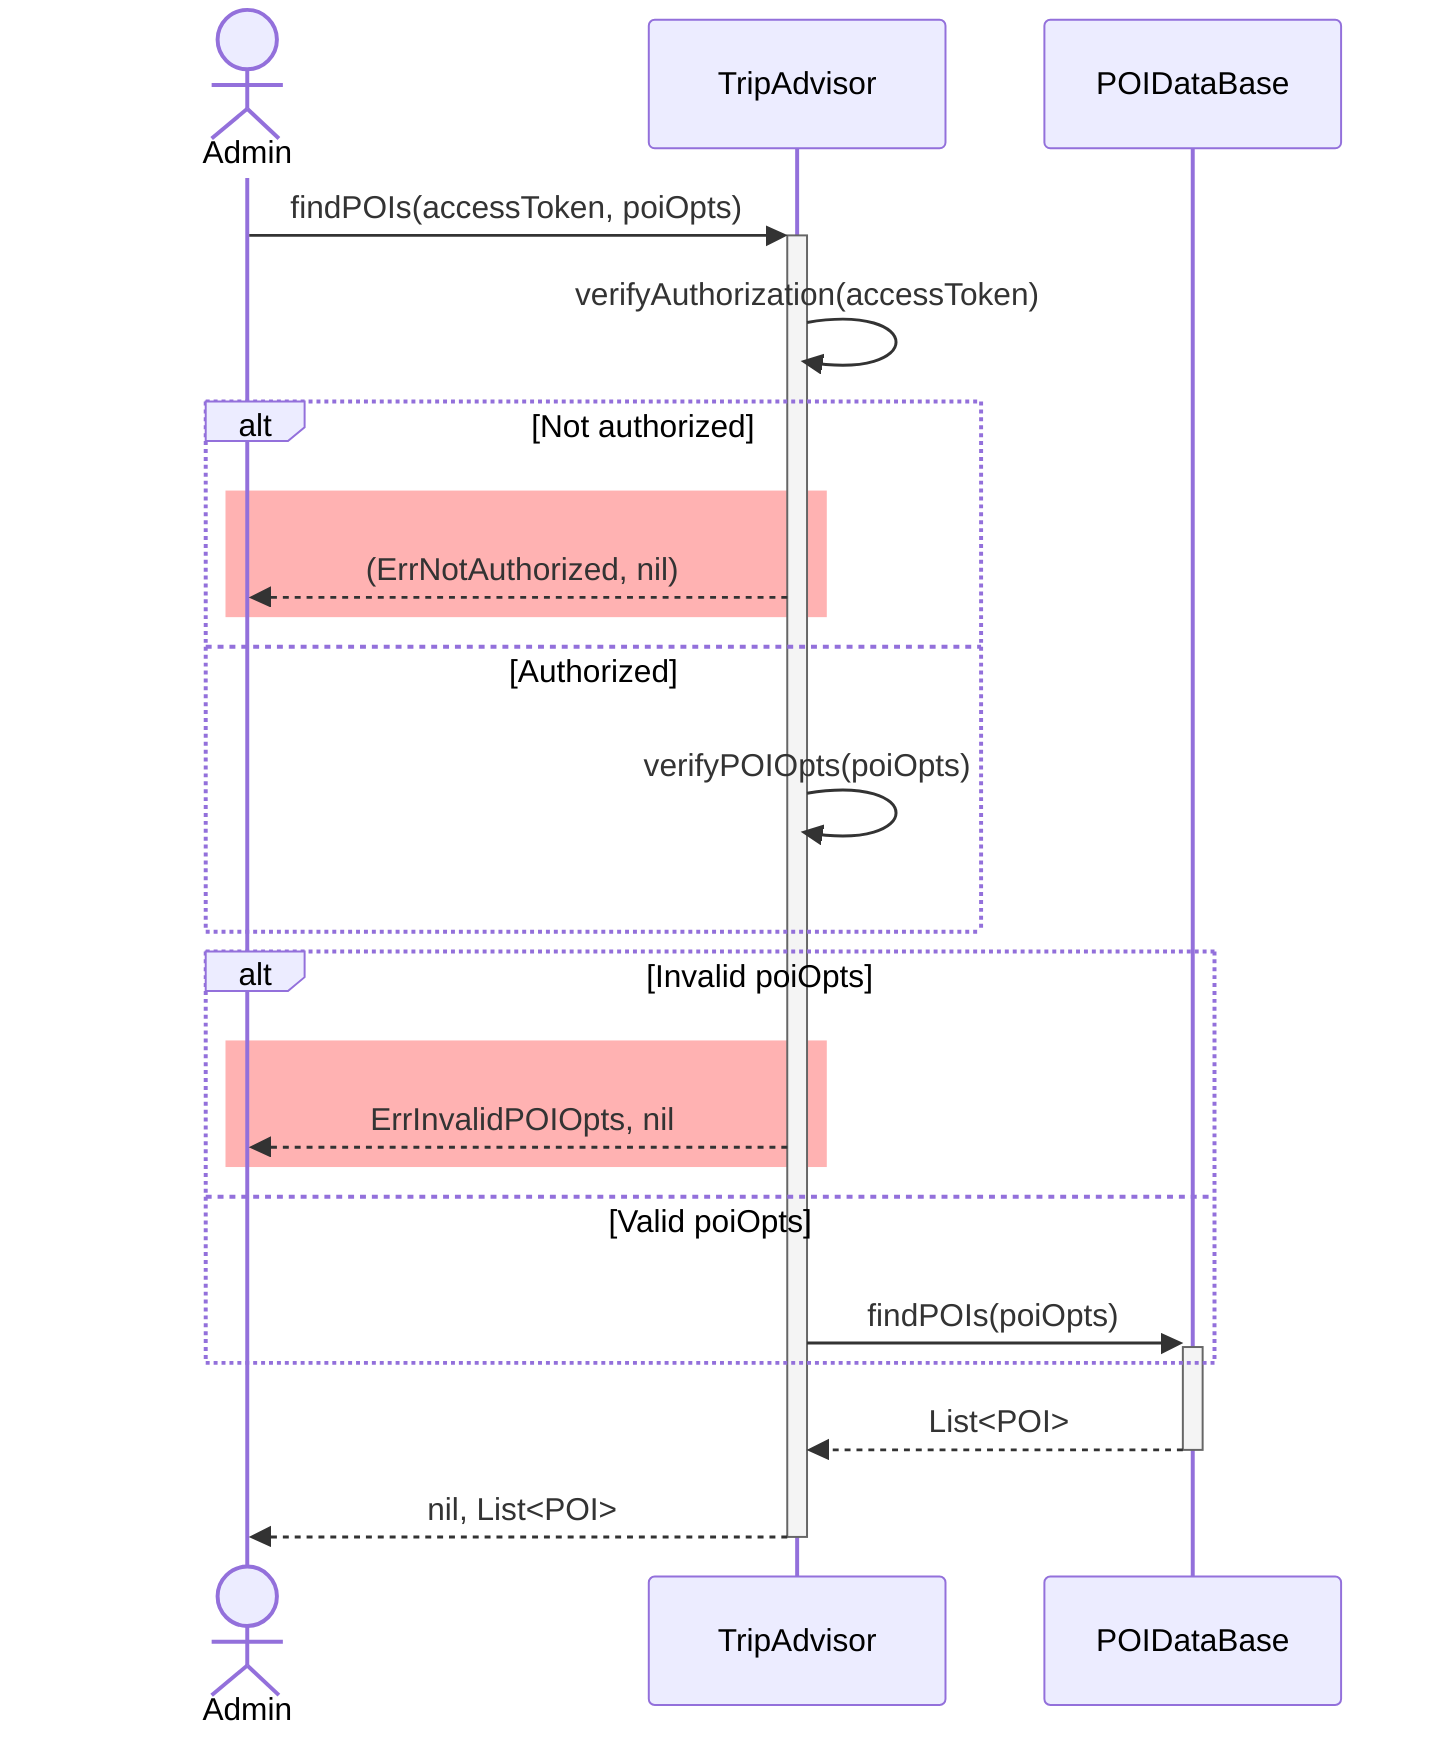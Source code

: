 %% @backgroundColor(Gray)

sequenceDiagram
	actor Admin as Admin
	participant Trip as TripAdvisor
	participant DB as POIDataBase

	Admin->>+Trip: findPOIs(accessToken, poiOpts)

		Trip->>Trip: verifyAuthorization(accessToken)
		alt Not authorized
			rect rgba(255, 0, 0, 0.3)
				Trip-->>Admin: (ErrNotAuthorized, nil)
			end
		else Authorized
			Trip->>Trip: verifyPOIOpts(poiOpts)
		end

		alt Invalid poiOpts
			rect rgba(255, 0, 0, 0.3)
				Trip-->>Admin: ErrInvalidPOIOpts, nil
			end

		else Valid poiOpts
			Trip->>+DB: findPOIs(poiOpts)
		end


		DB-->>-Trip: List<POI>
		Trip-->>-Admin: nil, List<POI>